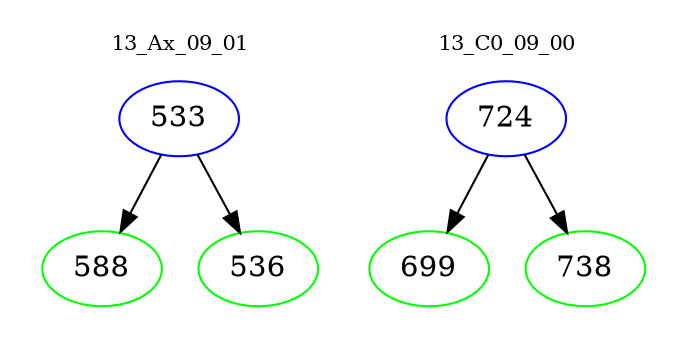 digraph{
subgraph cluster_0 {
color = white
label = "13_Ax_09_01";
fontsize=10;
T0_533 [label="533", color="blue"]
T0_533 -> T0_588 [color="black"]
T0_588 [label="588", color="green"]
T0_533 -> T0_536 [color="black"]
T0_536 [label="536", color="green"]
}
subgraph cluster_1 {
color = white
label = "13_C0_09_00";
fontsize=10;
T1_724 [label="724", color="blue"]
T1_724 -> T1_699 [color="black"]
T1_699 [label="699", color="green"]
T1_724 -> T1_738 [color="black"]
T1_738 [label="738", color="green"]
}
}

